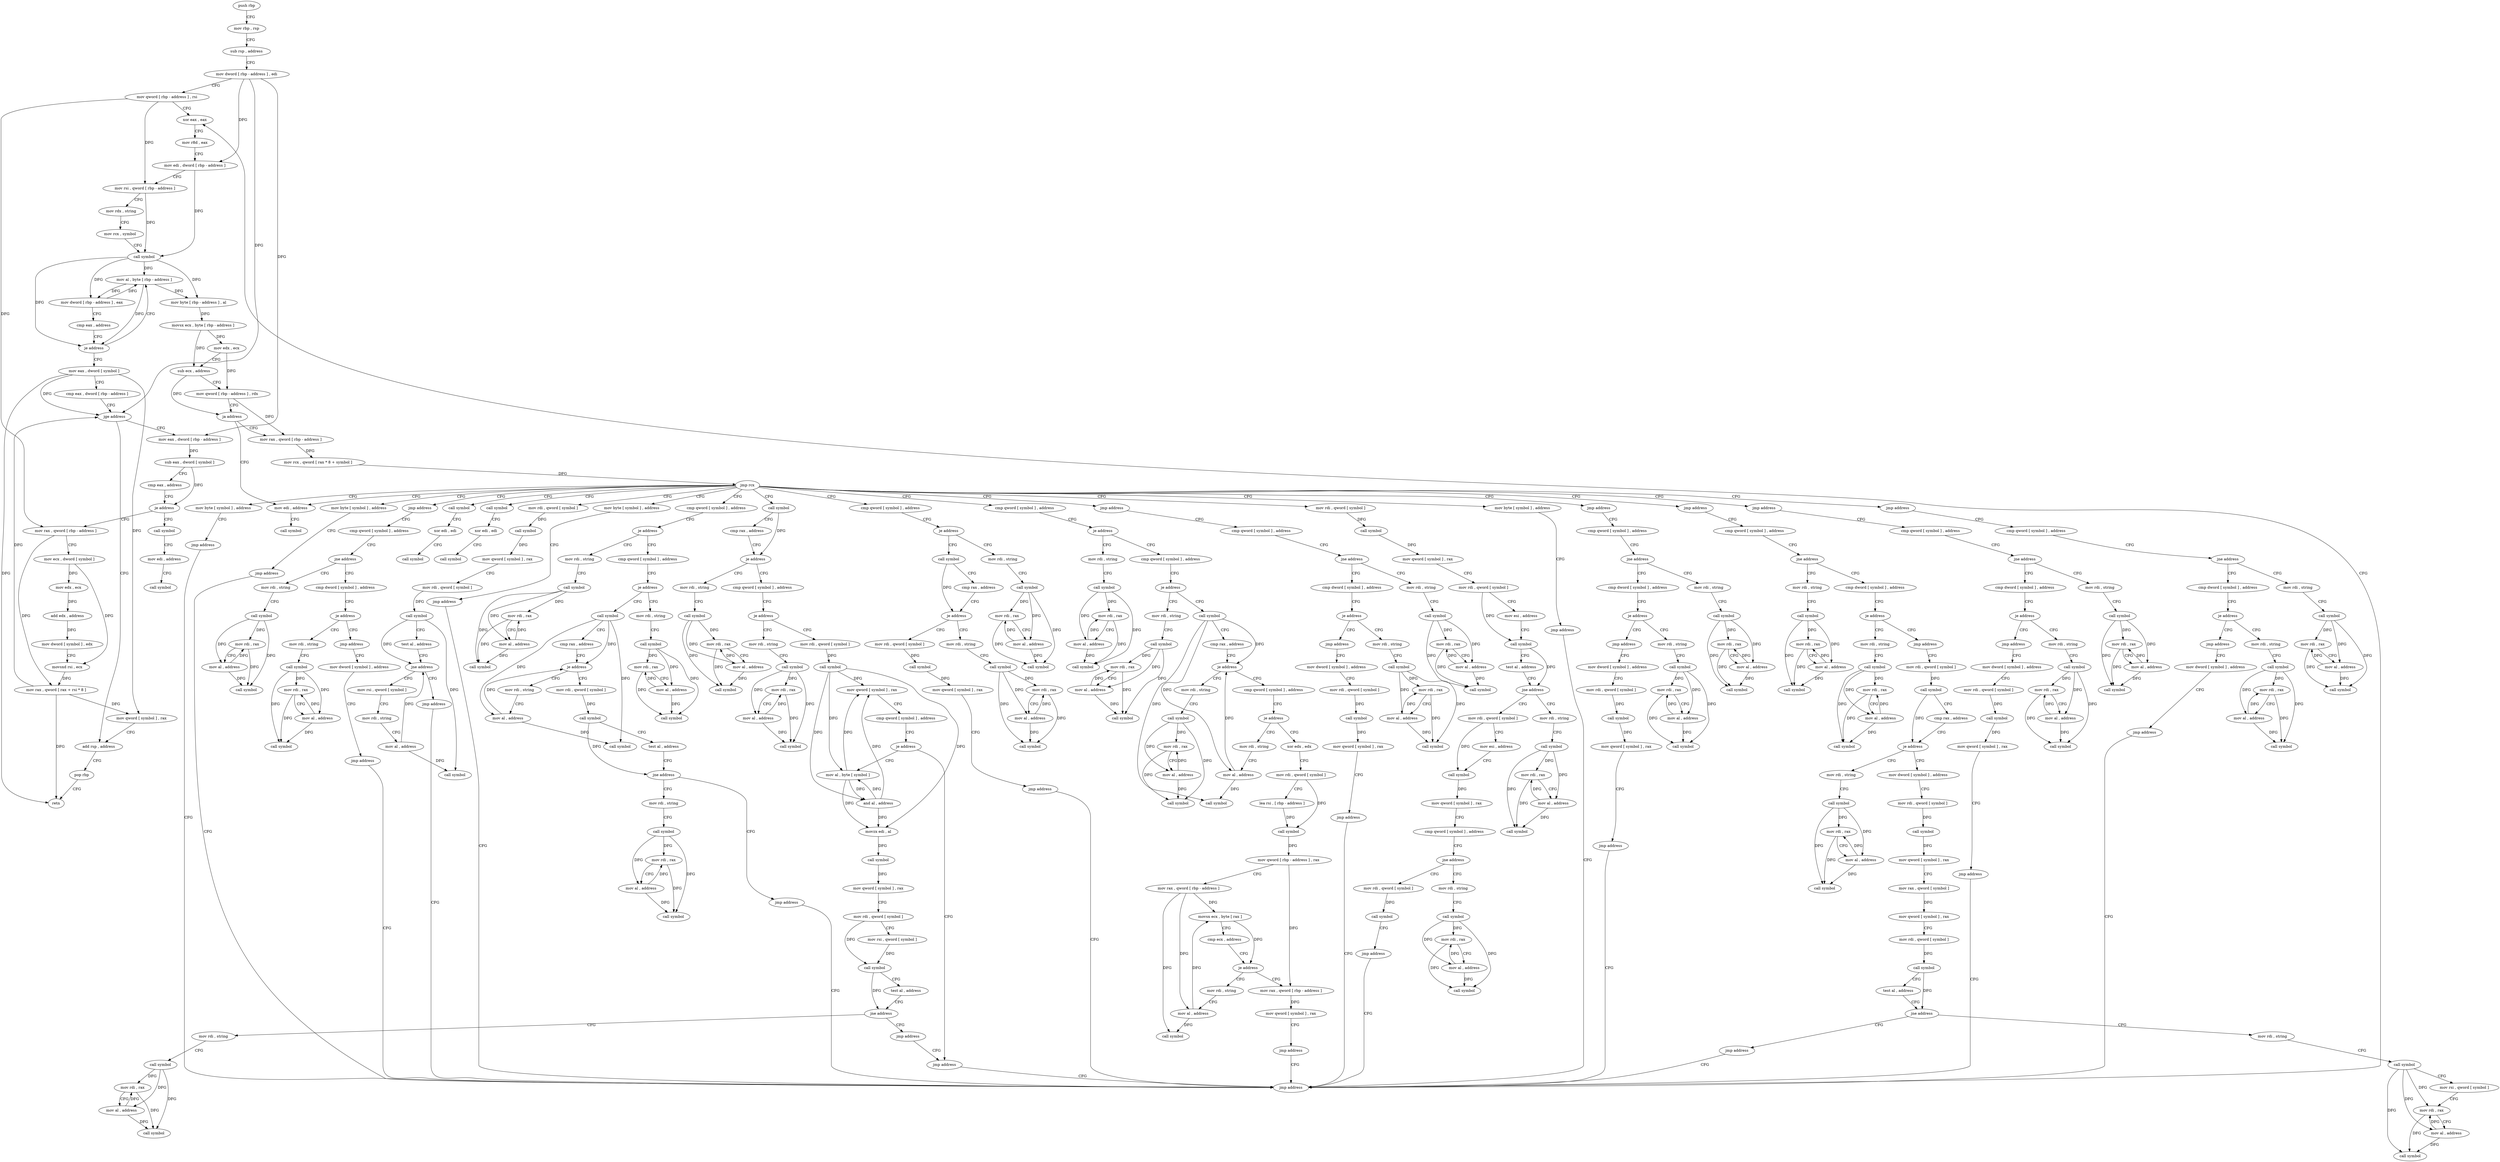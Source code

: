 digraph "func" {
"4217872" [label = "push rbp" ]
"4217873" [label = "mov rbp , rsp" ]
"4217876" [label = "sub rsp , address" ]
"4217880" [label = "mov dword [ rbp - address ] , edi" ]
"4217883" [label = "mov qword [ rbp - address ] , rsi" ]
"4217887" [label = "xor eax , eax" ]
"4219825" [label = "mov eax , dword [ symbol ]" ]
"4219832" [label = "cmp eax , dword [ rbp - address ]" ]
"4219835" [label = "jge address" ]
"4219913" [label = "add rsp , address" ]
"4219841" [label = "mov eax , dword [ rbp - address ]" ]
"4217936" [label = "mov al , byte [ rbp - address ]" ]
"4217939" [label = "mov byte [ rbp - address ] , al" ]
"4217942" [label = "movsx ecx , byte [ rbp - address ]" ]
"4217946" [label = "mov edx , ecx" ]
"4217948" [label = "sub ecx , address" ]
"4217951" [label = "mov qword [ rbp - address ] , rdx" ]
"4217955" [label = "ja address" ]
"4219810" [label = "mov edi , address" ]
"4217961" [label = "mov rax , qword [ rbp - address ]" ]
"4219917" [label = "pop rbp" ]
"4219918" [label = "retn" ]
"4219844" [label = "sub eax , dword [ symbol ]" ]
"4219851" [label = "cmp eax , address" ]
"4219854" [label = "je address" ]
"4219875" [label = "mov rax , qword [ rbp - address ]" ]
"4219860" [label = "call symbol" ]
"4219815" [label = "call symbol" ]
"4217965" [label = "mov rcx , qword [ rax * 8 + symbol ]" ]
"4217973" [label = "jmp rcx" ]
"4217975" [label = "call symbol" ]
"4217987" [label = "call symbol" ]
"4217999" [label = "mov rdi , qword [ symbol ]" ]
"4218071" [label = "call symbol" ]
"4218276" [label = "cmp qword [ symbol ] , address" ]
"4218439" [label = "cmp qword [ symbol ] , address" ]
"4218664" [label = "cmp qword [ symbol ] , address" ]
"4218770" [label = "mov byte [ symbol ] , address" ]
"4218783" [label = "mov byte [ symbol ] , address" ]
"4218796" [label = "mov byte [ symbol ] , address" ]
"4218809" [label = "mov rdi , qword [ symbol ]" ]
"4218965" [label = "jmp address" ]
"4219091" [label = "jmp address" ]
"4219335" [label = "jmp address" ]
"4219461" [label = "jmp address" ]
"4219587" [label = "jmp address" ]
"4219692" [label = "jmp address" ]
"4219797" [label = "mov byte [ symbol ] , address" ]
"4219879" [label = "mov ecx , dword [ symbol ]" ]
"4219886" [label = "mov edx , ecx" ]
"4219888" [label = "add edx , address" ]
"4219891" [label = "mov dword [ symbol ] , edx" ]
"4219898" [label = "movsxd rsi , ecx" ]
"4219901" [label = "mov rax , qword [ rax + rsi * 8 ]" ]
"4219905" [label = "mov qword [ symbol ] , rax" ]
"4219865" [label = "mov edi , address" ]
"4219870" [label = "call symbol" ]
"4217980" [label = "xor edi , edi" ]
"4217982" [label = "call symbol" ]
"4217992" [label = "xor edi , edi" ]
"4217994" [label = "call symbol" ]
"4218007" [label = "call symbol" ]
"4218012" [label = "mov qword [ symbol ] , rax" ]
"4218020" [label = "mov rdi , qword [ symbol ]" ]
"4218028" [label = "call symbol" ]
"4218033" [label = "test al , address" ]
"4218035" [label = "jne address" ]
"4218066" [label = "jmp address" ]
"4218041" [label = "mov rsi , qword [ symbol ]" ]
"4218076" [label = "cmp rax , address" ]
"4218080" [label = "je address" ]
"4218111" [label = "cmp qword [ symbol ] , address" ]
"4218086" [label = "mov rdi , string" ]
"4218285" [label = "je address" ]
"4218316" [label = "cmp qword [ symbol ] , address" ]
"4218291" [label = "mov rdi , string" ]
"4218448" [label = "je address" ]
"4218479" [label = "cmp qword [ symbol ] , address" ]
"4218454" [label = "mov rdi , string" ]
"4218673" [label = "je address" ]
"4218704" [label = "call symbol" ]
"4218679" [label = "mov rdi , string" ]
"4218778" [label = "jmp address" ]
"4219820" [label = "jmp address" ]
"4218791" [label = "jmp address" ]
"4218804" [label = "jmp address" ]
"4218817" [label = "call symbol" ]
"4218822" [label = "mov qword [ symbol ] , rax" ]
"4218830" [label = "mov rdi , qword [ symbol ]" ]
"4218838" [label = "mov esi , address" ]
"4218843" [label = "call symbol" ]
"4218848" [label = "test al , address" ]
"4218850" [label = "jne address" ]
"4218881" [label = "mov rdi , qword [ symbol ]" ]
"4218856" [label = "mov rdi , string" ]
"4218970" [label = "cmp qword [ symbol ] , address" ]
"4219096" [label = "cmp qword [ symbol ] , address" ]
"4219340" [label = "cmp qword [ symbol ] , address" ]
"4219466" [label = "cmp qword [ symbol ] , address" ]
"4219592" [label = "cmp qword [ symbol ] , address" ]
"4219697" [label = "cmp qword [ symbol ] , address" ]
"4219805" [label = "jmp address" ]
"4218049" [label = "mov rdi , string" ]
"4218059" [label = "mov al , address" ]
"4218061" [label = "call symbol" ]
"4218120" [label = "je address" ]
"4218151" [label = "mov rdi , qword [ symbol ]" ]
"4218126" [label = "mov rdi , string" ]
"4218096" [label = "call symbol" ]
"4218101" [label = "mov rdi , rax" ]
"4218104" [label = "mov al , address" ]
"4218106" [label = "call symbol" ]
"4218325" [label = "je address" ]
"4218356" [label = "call symbol" ]
"4218331" [label = "mov rdi , string" ]
"4218301" [label = "call symbol" ]
"4218306" [label = "mov rdi , rax" ]
"4218309" [label = "mov al , address" ]
"4218311" [label = "call symbol" ]
"4218488" [label = "je address" ]
"4218519" [label = "call symbol" ]
"4218494" [label = "mov rdi , string" ]
"4218464" [label = "call symbol" ]
"4218469" [label = "mov rdi , rax" ]
"4218472" [label = "mov al , address" ]
"4218474" [label = "call symbol" ]
"4218709" [label = "cmp rax , address" ]
"4218713" [label = "je address" ]
"4218744" [label = "mov rdi , qword [ symbol ]" ]
"4218719" [label = "mov rdi , string" ]
"4218689" [label = "call symbol" ]
"4218694" [label = "mov rdi , rax" ]
"4218697" [label = "mov al , address" ]
"4218699" [label = "call symbol" ]
"4218889" [label = "mov esi , address" ]
"4218894" [label = "call symbol" ]
"4218899" [label = "mov qword [ symbol ] , rax" ]
"4218907" [label = "cmp qword [ symbol ] , address" ]
"4218916" [label = "jne address" ]
"4218947" [label = "mov rdi , qword [ symbol ]" ]
"4218922" [label = "mov rdi , string" ]
"4218866" [label = "call symbol" ]
"4218871" [label = "mov rdi , rax" ]
"4218874" [label = "mov al , address" ]
"4218876" [label = "call symbol" ]
"4218979" [label = "jne address" ]
"4219010" [label = "cmp dword [ symbol ] , address" ]
"4218985" [label = "mov rdi , string" ]
"4219105" [label = "jne address" ]
"4219136" [label = "cmp dword [ symbol ] , address" ]
"4219111" [label = "mov rdi , string" ]
"4219349" [label = "jne address" ]
"4219380" [label = "cmp dword [ symbol ] , address" ]
"4219355" [label = "mov rdi , string" ]
"4219475" [label = "jne address" ]
"4219506" [label = "cmp dword [ symbol ] , address" ]
"4219481" [label = "mov rdi , string" ]
"4219601" [label = "jne address" ]
"4219632" [label = "cmp dword [ symbol ] , address" ]
"4219607" [label = "mov rdi , string" ]
"4219706" [label = "jne address" ]
"4219737" [label = "cmp dword [ symbol ] , address" ]
"4219712" [label = "mov rdi , string" ]
"4218159" [label = "call symbol" ]
"4218164" [label = "mov qword [ symbol ] , rax" ]
"4218172" [label = "cmp qword [ symbol ] , address" ]
"4218181" [label = "je address" ]
"4218271" [label = "jmp address" ]
"4218187" [label = "mov al , byte [ symbol ]" ]
"4218136" [label = "call symbol" ]
"4218141" [label = "mov rdi , rax" ]
"4218144" [label = "mov al , address" ]
"4218146" [label = "call symbol" ]
"4218361" [label = "cmp rax , address" ]
"4218365" [label = "je address" ]
"4218388" [label = "mov rdi , qword [ symbol ]" ]
"4218371" [label = "mov rdi , string" ]
"4218341" [label = "call symbol" ]
"4218346" [label = "mov rdi , rax" ]
"4218349" [label = "mov al , address" ]
"4218351" [label = "call symbol" ]
"4218524" [label = "cmp rax , address" ]
"4218528" [label = "je address" ]
"4218559" [label = "cmp qword [ symbol ] , address" ]
"4218534" [label = "mov rdi , string" ]
"4218504" [label = "call symbol" ]
"4218509" [label = "mov rdi , rax" ]
"4218512" [label = "mov al , address" ]
"4218514" [label = "call symbol" ]
"4218752" [label = "call symbol" ]
"4218757" [label = "mov qword [ symbol ] , rax" ]
"4218765" [label = "jmp address" ]
"4218729" [label = "call symbol" ]
"4218734" [label = "mov rdi , rax" ]
"4218737" [label = "mov al , address" ]
"4218739" [label = "call symbol" ]
"4217889" [label = "mov r8d , eax" ]
"4217892" [label = "mov edi , dword [ rbp - address ]" ]
"4217895" [label = "mov rsi , qword [ rbp - address ]" ]
"4217899" [label = "mov rdx , string" ]
"4217909" [label = "mov rcx , symbol" ]
"4217919" [label = "call symbol" ]
"4217924" [label = "mov dword [ rbp - address ] , eax" ]
"4217927" [label = "cmp eax , address" ]
"4217930" [label = "je address" ]
"4218955" [label = "call symbol" ]
"4218960" [label = "jmp address" ]
"4218932" [label = "call symbol" ]
"4218937" [label = "mov rdi , rax" ]
"4218940" [label = "mov al , address" ]
"4218942" [label = "call symbol" ]
"4219018" [label = "je address" ]
"4219049" [label = "jmp address" ]
"4219024" [label = "mov rdi , string" ]
"4218995" [label = "call symbol" ]
"4219000" [label = "mov rdi , rax" ]
"4219003" [label = "mov al , address" ]
"4219005" [label = "call symbol" ]
"4219144" [label = "je address" ]
"4219175" [label = "jmp address" ]
"4219150" [label = "mov rdi , string" ]
"4219121" [label = "call symbol" ]
"4219126" [label = "mov rdi , rax" ]
"4219129" [label = "mov al , address" ]
"4219131" [label = "call symbol" ]
"4219388" [label = "je address" ]
"4219419" [label = "jmp address" ]
"4219394" [label = "mov rdi , string" ]
"4219365" [label = "call symbol" ]
"4219370" [label = "mov rdi , rax" ]
"4219373" [label = "mov al , address" ]
"4219375" [label = "call symbol" ]
"4219514" [label = "je address" ]
"4219545" [label = "jmp address" ]
"4219520" [label = "mov rdi , string" ]
"4219491" [label = "call symbol" ]
"4219496" [label = "mov rdi , rax" ]
"4219499" [label = "mov al , address" ]
"4219501" [label = "call symbol" ]
"4219640" [label = "je address" ]
"4219671" [label = "jmp address" ]
"4219646" [label = "mov rdi , string" ]
"4219617" [label = "call symbol" ]
"4219622" [label = "mov rdi , rax" ]
"4219625" [label = "mov al , address" ]
"4219627" [label = "call symbol" ]
"4219745" [label = "je address" ]
"4219776" [label = "jmp address" ]
"4219751" [label = "mov rdi , string" ]
"4219722" [label = "call symbol" ]
"4219727" [label = "mov rdi , rax" ]
"4219730" [label = "mov al , address" ]
"4219732" [label = "call symbol" ]
"4218194" [label = "and al , address" ]
"4218196" [label = "movzx edi , al" ]
"4218199" [label = "call symbol" ]
"4218204" [label = "mov qword [ symbol ] , rax" ]
"4218212" [label = "mov rdi , qword [ symbol ]" ]
"4218220" [label = "mov rsi , qword [ symbol ]" ]
"4218228" [label = "call symbol" ]
"4218233" [label = "test al , address" ]
"4218235" [label = "jne address" ]
"4218266" [label = "jmp address" ]
"4218241" [label = "mov rdi , string" ]
"4218396" [label = "call symbol" ]
"4218401" [label = "test al , address" ]
"4218403" [label = "jne address" ]
"4218434" [label = "jmp address" ]
"4218409" [label = "mov rdi , string" ]
"4218381" [label = "mov al , address" ]
"4218383" [label = "call symbol" ]
"4218568" [label = "je address" ]
"4218591" [label = "xor edx , edx" ]
"4218574" [label = "mov rdi , string" ]
"4218544" [label = "call symbol" ]
"4218549" [label = "mov rdi , rax" ]
"4218552" [label = "mov al , address" ]
"4218554" [label = "call symbol" ]
"4219054" [label = "mov dword [ symbol ] , address" ]
"4219034" [label = "call symbol" ]
"4219039" [label = "mov rdi , rax" ]
"4219042" [label = "mov al , address" ]
"4219044" [label = "call symbol" ]
"4219180" [label = "mov rdi , qword [ symbol ]" ]
"4219160" [label = "call symbol" ]
"4219165" [label = "mov rdi , rax" ]
"4219168" [label = "mov al , address" ]
"4219170" [label = "call symbol" ]
"4219424" [label = "mov dword [ symbol ] , address" ]
"4219404" [label = "call symbol" ]
"4219409" [label = "mov rdi , rax" ]
"4219412" [label = "mov al , address" ]
"4219414" [label = "call symbol" ]
"4219550" [label = "mov dword [ symbol ] , address" ]
"4219530" [label = "call symbol" ]
"4219535" [label = "mov rdi , rax" ]
"4219538" [label = "mov al , address" ]
"4219540" [label = "call symbol" ]
"4219676" [label = "mov dword [ symbol ] , address" ]
"4219656" [label = "call symbol" ]
"4219661" [label = "mov rdi , rax" ]
"4219664" [label = "mov al , address" ]
"4219666" [label = "call symbol" ]
"4219781" [label = "mov dword [ symbol ] , address" ]
"4219761" [label = "call symbol" ]
"4219766" [label = "mov rdi , rax" ]
"4219769" [label = "mov al , address" ]
"4219771" [label = "call symbol" ]
"4218251" [label = "call symbol" ]
"4218256" [label = "mov rdi , rax" ]
"4218259" [label = "mov al , address" ]
"4218261" [label = "call symbol" ]
"4218419" [label = "call symbol" ]
"4218424" [label = "mov rdi , rax" ]
"4218427" [label = "mov al , address" ]
"4218429" [label = "call symbol" ]
"4218593" [label = "mov rdi , qword [ symbol ]" ]
"4218601" [label = "lea rsi , [ rbp - address ]" ]
"4218605" [label = "call symbol" ]
"4218610" [label = "mov qword [ rbp - address ] , rax" ]
"4218614" [label = "mov rax , qword [ rbp - address ]" ]
"4218618" [label = "movsx ecx , byte [ rax ]" ]
"4218621" [label = "cmp ecx , address" ]
"4218624" [label = "je address" ]
"4218647" [label = "mov rax , qword [ rbp - address ]" ]
"4218630" [label = "mov rdi , string" ]
"4218584" [label = "mov al , address" ]
"4218586" [label = "call symbol" ]
"4219065" [label = "mov rdi , qword [ symbol ]" ]
"4219073" [label = "call symbol" ]
"4219078" [label = "mov qword [ symbol ] , rax" ]
"4219086" [label = "jmp address" ]
"4219188" [label = "call symbol" ]
"4219193" [label = "cmp rax , address" ]
"4219197" [label = "je address" ]
"4219228" [label = "mov dword [ symbol ] , address" ]
"4219203" [label = "mov rdi , string" ]
"4219435" [label = "mov rdi , qword [ symbol ]" ]
"4219443" [label = "call symbol" ]
"4219448" [label = "mov qword [ symbol ] , rax" ]
"4219456" [label = "jmp address" ]
"4219561" [label = "mov rdi , qword [ symbol ]" ]
"4219569" [label = "call symbol" ]
"4219574" [label = "mov qword [ symbol ] , rax" ]
"4219582" [label = "jmp address" ]
"4219687" [label = "jmp address" ]
"4219792" [label = "jmp address" ]
"4218651" [label = "mov qword [ symbol ] , rax" ]
"4218659" [label = "jmp address" ]
"4218640" [label = "mov al , address" ]
"4218642" [label = "call symbol" ]
"4219239" [label = "mov rdi , qword [ symbol ]" ]
"4219247" [label = "call symbol" ]
"4219252" [label = "mov qword [ symbol ] , rax" ]
"4219260" [label = "mov rax , qword [ symbol ]" ]
"4219268" [label = "mov qword [ symbol ] , rax" ]
"4219276" [label = "mov rdi , qword [ symbol ]" ]
"4219284" [label = "call symbol" ]
"4219289" [label = "test al , address" ]
"4219291" [label = "jne address" ]
"4219330" [label = "jmp address" ]
"4219297" [label = "mov rdi , string" ]
"4219213" [label = "call symbol" ]
"4219218" [label = "mov rdi , rax" ]
"4219221" [label = "mov al , address" ]
"4219223" [label = "call symbol" ]
"4219307" [label = "call symbol" ]
"4219312" [label = "mov rsi , qword [ symbol ]" ]
"4219320" [label = "mov rdi , rax" ]
"4219323" [label = "mov al , address" ]
"4219325" [label = "call symbol" ]
"4217872" -> "4217873" [ label = "CFG" ]
"4217873" -> "4217876" [ label = "CFG" ]
"4217876" -> "4217880" [ label = "CFG" ]
"4217880" -> "4217883" [ label = "CFG" ]
"4217880" -> "4217892" [ label = "DFG" ]
"4217880" -> "4219835" [ label = "DFG" ]
"4217880" -> "4219841" [ label = "DFG" ]
"4217883" -> "4217887" [ label = "CFG" ]
"4217883" -> "4217895" [ label = "DFG" ]
"4217883" -> "4219875" [ label = "DFG" ]
"4217887" -> "4217889" [ label = "CFG" ]
"4219825" -> "4219832" [ label = "CFG" ]
"4219825" -> "4219835" [ label = "DFG" ]
"4219825" -> "4219918" [ label = "DFG" ]
"4219825" -> "4219905" [ label = "DFG" ]
"4219832" -> "4219835" [ label = "CFG" ]
"4219835" -> "4219913" [ label = "CFG" ]
"4219835" -> "4219841" [ label = "CFG" ]
"4219913" -> "4219917" [ label = "CFG" ]
"4219841" -> "4219844" [ label = "DFG" ]
"4217936" -> "4217939" [ label = "DFG" ]
"4217936" -> "4217924" [ label = "DFG" ]
"4217936" -> "4217930" [ label = "DFG" ]
"4217939" -> "4217942" [ label = "DFG" ]
"4217942" -> "4217946" [ label = "DFG" ]
"4217942" -> "4217948" [ label = "DFG" ]
"4217946" -> "4217948" [ label = "CFG" ]
"4217946" -> "4217951" [ label = "DFG" ]
"4217948" -> "4217951" [ label = "CFG" ]
"4217948" -> "4217955" [ label = "DFG" ]
"4217951" -> "4217955" [ label = "CFG" ]
"4217951" -> "4217961" [ label = "DFG" ]
"4217955" -> "4219810" [ label = "CFG" ]
"4217955" -> "4217961" [ label = "CFG" ]
"4219810" -> "4219815" [ label = "CFG" ]
"4217961" -> "4217965" [ label = "DFG" ]
"4219917" -> "4219918" [ label = "CFG" ]
"4219844" -> "4219851" [ label = "CFG" ]
"4219844" -> "4219854" [ label = "DFG" ]
"4219851" -> "4219854" [ label = "CFG" ]
"4219854" -> "4219875" [ label = "CFG" ]
"4219854" -> "4219860" [ label = "CFG" ]
"4219875" -> "4219879" [ label = "CFG" ]
"4219875" -> "4219901" [ label = "DFG" ]
"4219860" -> "4219865" [ label = "CFG" ]
"4217965" -> "4217973" [ label = "DFG" ]
"4217973" -> "4217975" [ label = "CFG" ]
"4217973" -> "4217987" [ label = "CFG" ]
"4217973" -> "4217999" [ label = "CFG" ]
"4217973" -> "4218071" [ label = "CFG" ]
"4217973" -> "4218276" [ label = "CFG" ]
"4217973" -> "4218439" [ label = "CFG" ]
"4217973" -> "4218664" [ label = "CFG" ]
"4217973" -> "4218770" [ label = "CFG" ]
"4217973" -> "4218783" [ label = "CFG" ]
"4217973" -> "4218796" [ label = "CFG" ]
"4217973" -> "4218809" [ label = "CFG" ]
"4217973" -> "4218965" [ label = "CFG" ]
"4217973" -> "4219091" [ label = "CFG" ]
"4217973" -> "4219335" [ label = "CFG" ]
"4217973" -> "4219461" [ label = "CFG" ]
"4217973" -> "4219587" [ label = "CFG" ]
"4217973" -> "4219692" [ label = "CFG" ]
"4217973" -> "4219797" [ label = "CFG" ]
"4217973" -> "4219810" [ label = "CFG" ]
"4217975" -> "4217980" [ label = "CFG" ]
"4217987" -> "4217992" [ label = "CFG" ]
"4217999" -> "4218007" [ label = "DFG" ]
"4218071" -> "4218076" [ label = "CFG" ]
"4218071" -> "4218080" [ label = "DFG" ]
"4218276" -> "4218285" [ label = "CFG" ]
"4218439" -> "4218448" [ label = "CFG" ]
"4218664" -> "4218673" [ label = "CFG" ]
"4218770" -> "4218778" [ label = "CFG" ]
"4218783" -> "4218791" [ label = "CFG" ]
"4218796" -> "4218804" [ label = "CFG" ]
"4218809" -> "4218817" [ label = "DFG" ]
"4218965" -> "4218970" [ label = "CFG" ]
"4219091" -> "4219096" [ label = "CFG" ]
"4219335" -> "4219340" [ label = "CFG" ]
"4219461" -> "4219466" [ label = "CFG" ]
"4219587" -> "4219592" [ label = "CFG" ]
"4219692" -> "4219697" [ label = "CFG" ]
"4219797" -> "4219805" [ label = "CFG" ]
"4219879" -> "4219886" [ label = "DFG" ]
"4219879" -> "4219898" [ label = "DFG" ]
"4219886" -> "4219888" [ label = "DFG" ]
"4219888" -> "4219891" [ label = "DFG" ]
"4219891" -> "4219898" [ label = "CFG" ]
"4219898" -> "4219901" [ label = "DFG" ]
"4219901" -> "4219905" [ label = "DFG" ]
"4219901" -> "4219835" [ label = "DFG" ]
"4219901" -> "4219918" [ label = "DFG" ]
"4219905" -> "4219913" [ label = "CFG" ]
"4219865" -> "4219870" [ label = "CFG" ]
"4217980" -> "4217982" [ label = "CFG" ]
"4217992" -> "4217994" [ label = "CFG" ]
"4218007" -> "4218012" [ label = "DFG" ]
"4218012" -> "4218020" [ label = "CFG" ]
"4218020" -> "4218028" [ label = "DFG" ]
"4218028" -> "4218033" [ label = "CFG" ]
"4218028" -> "4218035" [ label = "DFG" ]
"4218028" -> "4218061" [ label = "DFG" ]
"4218033" -> "4218035" [ label = "CFG" ]
"4218035" -> "4218066" [ label = "CFG" ]
"4218035" -> "4218041" [ label = "CFG" ]
"4218066" -> "4219820" [ label = "CFG" ]
"4218041" -> "4218049" [ label = "CFG" ]
"4218076" -> "4218080" [ label = "CFG" ]
"4218080" -> "4218111" [ label = "CFG" ]
"4218080" -> "4218086" [ label = "CFG" ]
"4218111" -> "4218120" [ label = "CFG" ]
"4218086" -> "4218096" [ label = "CFG" ]
"4218285" -> "4218316" [ label = "CFG" ]
"4218285" -> "4218291" [ label = "CFG" ]
"4218316" -> "4218325" [ label = "CFG" ]
"4218291" -> "4218301" [ label = "CFG" ]
"4218448" -> "4218479" [ label = "CFG" ]
"4218448" -> "4218454" [ label = "CFG" ]
"4218479" -> "4218488" [ label = "CFG" ]
"4218454" -> "4218464" [ label = "CFG" ]
"4218673" -> "4218704" [ label = "CFG" ]
"4218673" -> "4218679" [ label = "CFG" ]
"4218704" -> "4218709" [ label = "CFG" ]
"4218704" -> "4218713" [ label = "DFG" ]
"4218679" -> "4218689" [ label = "CFG" ]
"4218778" -> "4219820" [ label = "CFG" ]
"4219820" -> "4217887" [ label = "CFG" ]
"4218791" -> "4219820" [ label = "CFG" ]
"4218804" -> "4219820" [ label = "CFG" ]
"4218817" -> "4218822" [ label = "DFG" ]
"4218822" -> "4218830" [ label = "CFG" ]
"4218830" -> "4218838" [ label = "CFG" ]
"4218830" -> "4218843" [ label = "DFG" ]
"4218838" -> "4218843" [ label = "CFG" ]
"4218843" -> "4218848" [ label = "CFG" ]
"4218843" -> "4218850" [ label = "DFG" ]
"4218848" -> "4218850" [ label = "CFG" ]
"4218850" -> "4218881" [ label = "CFG" ]
"4218850" -> "4218856" [ label = "CFG" ]
"4218881" -> "4218889" [ label = "CFG" ]
"4218881" -> "4218894" [ label = "DFG" ]
"4218856" -> "4218866" [ label = "CFG" ]
"4218970" -> "4218979" [ label = "CFG" ]
"4219096" -> "4219105" [ label = "CFG" ]
"4219340" -> "4219349" [ label = "CFG" ]
"4219466" -> "4219475" [ label = "CFG" ]
"4219592" -> "4219601" [ label = "CFG" ]
"4219697" -> "4219706" [ label = "CFG" ]
"4219805" -> "4219820" [ label = "CFG" ]
"4218049" -> "4218059" [ label = "CFG" ]
"4218059" -> "4218061" [ label = "DFG" ]
"4218059" -> "4218035" [ label = "DFG" ]
"4218120" -> "4218151" [ label = "CFG" ]
"4218120" -> "4218126" [ label = "CFG" ]
"4218151" -> "4218159" [ label = "DFG" ]
"4218126" -> "4218136" [ label = "CFG" ]
"4218096" -> "4218101" [ label = "DFG" ]
"4218096" -> "4218104" [ label = "DFG" ]
"4218096" -> "4218106" [ label = "DFG" ]
"4218101" -> "4218104" [ label = "CFG" ]
"4218101" -> "4218106" [ label = "DFG" ]
"4218104" -> "4218106" [ label = "DFG" ]
"4218104" -> "4218101" [ label = "DFG" ]
"4218325" -> "4218356" [ label = "CFG" ]
"4218325" -> "4218331" [ label = "CFG" ]
"4218356" -> "4218361" [ label = "CFG" ]
"4218356" -> "4218365" [ label = "DFG" ]
"4218356" -> "4218381" [ label = "DFG" ]
"4218356" -> "4218383" [ label = "DFG" ]
"4218331" -> "4218341" [ label = "CFG" ]
"4218301" -> "4218306" [ label = "DFG" ]
"4218301" -> "4218309" [ label = "DFG" ]
"4218301" -> "4218311" [ label = "DFG" ]
"4218306" -> "4218309" [ label = "CFG" ]
"4218306" -> "4218311" [ label = "DFG" ]
"4218309" -> "4218311" [ label = "DFG" ]
"4218309" -> "4218306" [ label = "DFG" ]
"4218488" -> "4218519" [ label = "CFG" ]
"4218488" -> "4218494" [ label = "CFG" ]
"4218519" -> "4218524" [ label = "CFG" ]
"4218519" -> "4218528" [ label = "DFG" ]
"4218519" -> "4218584" [ label = "DFG" ]
"4218519" -> "4218586" [ label = "DFG" ]
"4218494" -> "4218504" [ label = "CFG" ]
"4218464" -> "4218469" [ label = "DFG" ]
"4218464" -> "4218472" [ label = "DFG" ]
"4218464" -> "4218474" [ label = "DFG" ]
"4218469" -> "4218472" [ label = "CFG" ]
"4218469" -> "4218474" [ label = "DFG" ]
"4218472" -> "4218474" [ label = "DFG" ]
"4218472" -> "4218469" [ label = "DFG" ]
"4218709" -> "4218713" [ label = "CFG" ]
"4218713" -> "4218744" [ label = "CFG" ]
"4218713" -> "4218719" [ label = "CFG" ]
"4218744" -> "4218752" [ label = "DFG" ]
"4218719" -> "4218729" [ label = "CFG" ]
"4218689" -> "4218694" [ label = "DFG" ]
"4218689" -> "4218697" [ label = "DFG" ]
"4218689" -> "4218699" [ label = "DFG" ]
"4218694" -> "4218697" [ label = "CFG" ]
"4218694" -> "4218699" [ label = "DFG" ]
"4218697" -> "4218699" [ label = "DFG" ]
"4218697" -> "4218694" [ label = "DFG" ]
"4218889" -> "4218894" [ label = "CFG" ]
"4218894" -> "4218899" [ label = "DFG" ]
"4218899" -> "4218907" [ label = "CFG" ]
"4218907" -> "4218916" [ label = "CFG" ]
"4218916" -> "4218947" [ label = "CFG" ]
"4218916" -> "4218922" [ label = "CFG" ]
"4218947" -> "4218955" [ label = "DFG" ]
"4218922" -> "4218932" [ label = "CFG" ]
"4218866" -> "4218871" [ label = "DFG" ]
"4218866" -> "4218874" [ label = "DFG" ]
"4218866" -> "4218876" [ label = "DFG" ]
"4218871" -> "4218874" [ label = "CFG" ]
"4218871" -> "4218876" [ label = "DFG" ]
"4218874" -> "4218876" [ label = "DFG" ]
"4218874" -> "4218871" [ label = "DFG" ]
"4218979" -> "4219010" [ label = "CFG" ]
"4218979" -> "4218985" [ label = "CFG" ]
"4219010" -> "4219018" [ label = "CFG" ]
"4218985" -> "4218995" [ label = "CFG" ]
"4219105" -> "4219136" [ label = "CFG" ]
"4219105" -> "4219111" [ label = "CFG" ]
"4219136" -> "4219144" [ label = "CFG" ]
"4219111" -> "4219121" [ label = "CFG" ]
"4219349" -> "4219380" [ label = "CFG" ]
"4219349" -> "4219355" [ label = "CFG" ]
"4219380" -> "4219388" [ label = "CFG" ]
"4219355" -> "4219365" [ label = "CFG" ]
"4219475" -> "4219506" [ label = "CFG" ]
"4219475" -> "4219481" [ label = "CFG" ]
"4219506" -> "4219514" [ label = "CFG" ]
"4219481" -> "4219491" [ label = "CFG" ]
"4219601" -> "4219632" [ label = "CFG" ]
"4219601" -> "4219607" [ label = "CFG" ]
"4219632" -> "4219640" [ label = "CFG" ]
"4219607" -> "4219617" [ label = "CFG" ]
"4219706" -> "4219737" [ label = "CFG" ]
"4219706" -> "4219712" [ label = "CFG" ]
"4219737" -> "4219745" [ label = "CFG" ]
"4219712" -> "4219722" [ label = "CFG" ]
"4218159" -> "4218164" [ label = "DFG" ]
"4218159" -> "4218187" [ label = "DFG" ]
"4218159" -> "4218194" [ label = "DFG" ]
"4218159" -> "4218196" [ label = "DFG" ]
"4218164" -> "4218172" [ label = "CFG" ]
"4218172" -> "4218181" [ label = "CFG" ]
"4218181" -> "4218271" [ label = "CFG" ]
"4218181" -> "4218187" [ label = "CFG" ]
"4218271" -> "4219820" [ label = "CFG" ]
"4218187" -> "4218194" [ label = "DFG" ]
"4218187" -> "4218164" [ label = "DFG" ]
"4218187" -> "4218196" [ label = "DFG" ]
"4218136" -> "4218141" [ label = "DFG" ]
"4218136" -> "4218144" [ label = "DFG" ]
"4218136" -> "4218146" [ label = "DFG" ]
"4218141" -> "4218144" [ label = "CFG" ]
"4218141" -> "4218146" [ label = "DFG" ]
"4218144" -> "4218146" [ label = "DFG" ]
"4218144" -> "4218141" [ label = "DFG" ]
"4218361" -> "4218365" [ label = "CFG" ]
"4218365" -> "4218388" [ label = "CFG" ]
"4218365" -> "4218371" [ label = "CFG" ]
"4218388" -> "4218396" [ label = "DFG" ]
"4218371" -> "4218381" [ label = "CFG" ]
"4218341" -> "4218346" [ label = "DFG" ]
"4218341" -> "4218349" [ label = "DFG" ]
"4218341" -> "4218351" [ label = "DFG" ]
"4218346" -> "4218349" [ label = "CFG" ]
"4218346" -> "4218351" [ label = "DFG" ]
"4218349" -> "4218351" [ label = "DFG" ]
"4218349" -> "4218346" [ label = "DFG" ]
"4218524" -> "4218528" [ label = "CFG" ]
"4218528" -> "4218559" [ label = "CFG" ]
"4218528" -> "4218534" [ label = "CFG" ]
"4218559" -> "4218568" [ label = "CFG" ]
"4218534" -> "4218544" [ label = "CFG" ]
"4218504" -> "4218509" [ label = "DFG" ]
"4218504" -> "4218512" [ label = "DFG" ]
"4218504" -> "4218514" [ label = "DFG" ]
"4218509" -> "4218512" [ label = "CFG" ]
"4218509" -> "4218514" [ label = "DFG" ]
"4218512" -> "4218514" [ label = "DFG" ]
"4218512" -> "4218509" [ label = "DFG" ]
"4218752" -> "4218757" [ label = "DFG" ]
"4218757" -> "4218765" [ label = "CFG" ]
"4218765" -> "4219820" [ label = "CFG" ]
"4218729" -> "4218734" [ label = "DFG" ]
"4218729" -> "4218737" [ label = "DFG" ]
"4218729" -> "4218739" [ label = "DFG" ]
"4218734" -> "4218737" [ label = "CFG" ]
"4218734" -> "4218739" [ label = "DFG" ]
"4218737" -> "4218739" [ label = "DFG" ]
"4218737" -> "4218734" [ label = "DFG" ]
"4217889" -> "4217892" [ label = "CFG" ]
"4217892" -> "4217895" [ label = "CFG" ]
"4217892" -> "4217919" [ label = "DFG" ]
"4217895" -> "4217899" [ label = "CFG" ]
"4217895" -> "4217919" [ label = "DFG" ]
"4217899" -> "4217909" [ label = "CFG" ]
"4217909" -> "4217919" [ label = "CFG" ]
"4217919" -> "4217924" [ label = "DFG" ]
"4217919" -> "4217930" [ label = "DFG" ]
"4217919" -> "4217936" [ label = "DFG" ]
"4217919" -> "4217939" [ label = "DFG" ]
"4217924" -> "4217927" [ label = "CFG" ]
"4217924" -> "4217936" [ label = "DFG" ]
"4217927" -> "4217930" [ label = "CFG" ]
"4217930" -> "4219825" [ label = "CFG" ]
"4217930" -> "4217936" [ label = "CFG" ]
"4218955" -> "4218960" [ label = "CFG" ]
"4218960" -> "4219820" [ label = "CFG" ]
"4218932" -> "4218937" [ label = "DFG" ]
"4218932" -> "4218940" [ label = "DFG" ]
"4218932" -> "4218942" [ label = "DFG" ]
"4218937" -> "4218940" [ label = "CFG" ]
"4218937" -> "4218942" [ label = "DFG" ]
"4218940" -> "4218942" [ label = "DFG" ]
"4218940" -> "4218937" [ label = "DFG" ]
"4219018" -> "4219049" [ label = "CFG" ]
"4219018" -> "4219024" [ label = "CFG" ]
"4219049" -> "4219054" [ label = "CFG" ]
"4219024" -> "4219034" [ label = "CFG" ]
"4218995" -> "4219000" [ label = "DFG" ]
"4218995" -> "4219003" [ label = "DFG" ]
"4218995" -> "4219005" [ label = "DFG" ]
"4219000" -> "4219003" [ label = "CFG" ]
"4219000" -> "4219005" [ label = "DFG" ]
"4219003" -> "4219005" [ label = "DFG" ]
"4219003" -> "4219000" [ label = "DFG" ]
"4219144" -> "4219175" [ label = "CFG" ]
"4219144" -> "4219150" [ label = "CFG" ]
"4219175" -> "4219180" [ label = "CFG" ]
"4219150" -> "4219160" [ label = "CFG" ]
"4219121" -> "4219126" [ label = "DFG" ]
"4219121" -> "4219129" [ label = "DFG" ]
"4219121" -> "4219131" [ label = "DFG" ]
"4219126" -> "4219129" [ label = "CFG" ]
"4219126" -> "4219131" [ label = "DFG" ]
"4219129" -> "4219131" [ label = "DFG" ]
"4219129" -> "4219126" [ label = "DFG" ]
"4219388" -> "4219419" [ label = "CFG" ]
"4219388" -> "4219394" [ label = "CFG" ]
"4219419" -> "4219424" [ label = "CFG" ]
"4219394" -> "4219404" [ label = "CFG" ]
"4219365" -> "4219370" [ label = "DFG" ]
"4219365" -> "4219373" [ label = "DFG" ]
"4219365" -> "4219375" [ label = "DFG" ]
"4219370" -> "4219373" [ label = "CFG" ]
"4219370" -> "4219375" [ label = "DFG" ]
"4219373" -> "4219375" [ label = "DFG" ]
"4219373" -> "4219370" [ label = "DFG" ]
"4219514" -> "4219545" [ label = "CFG" ]
"4219514" -> "4219520" [ label = "CFG" ]
"4219545" -> "4219550" [ label = "CFG" ]
"4219520" -> "4219530" [ label = "CFG" ]
"4219491" -> "4219496" [ label = "DFG" ]
"4219491" -> "4219499" [ label = "DFG" ]
"4219491" -> "4219501" [ label = "DFG" ]
"4219496" -> "4219499" [ label = "CFG" ]
"4219496" -> "4219501" [ label = "DFG" ]
"4219499" -> "4219501" [ label = "DFG" ]
"4219499" -> "4219496" [ label = "DFG" ]
"4219640" -> "4219671" [ label = "CFG" ]
"4219640" -> "4219646" [ label = "CFG" ]
"4219671" -> "4219676" [ label = "CFG" ]
"4219646" -> "4219656" [ label = "CFG" ]
"4219617" -> "4219622" [ label = "DFG" ]
"4219617" -> "4219625" [ label = "DFG" ]
"4219617" -> "4219627" [ label = "DFG" ]
"4219622" -> "4219625" [ label = "CFG" ]
"4219622" -> "4219627" [ label = "DFG" ]
"4219625" -> "4219627" [ label = "DFG" ]
"4219625" -> "4219622" [ label = "DFG" ]
"4219745" -> "4219776" [ label = "CFG" ]
"4219745" -> "4219751" [ label = "CFG" ]
"4219776" -> "4219781" [ label = "CFG" ]
"4219751" -> "4219761" [ label = "CFG" ]
"4219722" -> "4219727" [ label = "DFG" ]
"4219722" -> "4219730" [ label = "DFG" ]
"4219722" -> "4219732" [ label = "DFG" ]
"4219727" -> "4219730" [ label = "CFG" ]
"4219727" -> "4219732" [ label = "DFG" ]
"4219730" -> "4219732" [ label = "DFG" ]
"4219730" -> "4219727" [ label = "DFG" ]
"4218194" -> "4218196" [ label = "DFG" ]
"4218194" -> "4218164" [ label = "DFG" ]
"4218194" -> "4218187" [ label = "DFG" ]
"4218196" -> "4218199" [ label = "DFG" ]
"4218199" -> "4218204" [ label = "DFG" ]
"4218204" -> "4218212" [ label = "CFG" ]
"4218212" -> "4218220" [ label = "CFG" ]
"4218212" -> "4218228" [ label = "DFG" ]
"4218220" -> "4218228" [ label = "DFG" ]
"4218228" -> "4218233" [ label = "CFG" ]
"4218228" -> "4218235" [ label = "DFG" ]
"4218233" -> "4218235" [ label = "CFG" ]
"4218235" -> "4218266" [ label = "CFG" ]
"4218235" -> "4218241" [ label = "CFG" ]
"4218266" -> "4218271" [ label = "CFG" ]
"4218241" -> "4218251" [ label = "CFG" ]
"4218396" -> "4218401" [ label = "CFG" ]
"4218396" -> "4218403" [ label = "DFG" ]
"4218401" -> "4218403" [ label = "CFG" ]
"4218403" -> "4218434" [ label = "CFG" ]
"4218403" -> "4218409" [ label = "CFG" ]
"4218434" -> "4219820" [ label = "CFG" ]
"4218409" -> "4218419" [ label = "CFG" ]
"4218381" -> "4218383" [ label = "DFG" ]
"4218381" -> "4218365" [ label = "DFG" ]
"4218568" -> "4218591" [ label = "CFG" ]
"4218568" -> "4218574" [ label = "CFG" ]
"4218591" -> "4218593" [ label = "CFG" ]
"4218574" -> "4218584" [ label = "CFG" ]
"4218544" -> "4218549" [ label = "DFG" ]
"4218544" -> "4218552" [ label = "DFG" ]
"4218544" -> "4218554" [ label = "DFG" ]
"4218549" -> "4218552" [ label = "CFG" ]
"4218549" -> "4218554" [ label = "DFG" ]
"4218552" -> "4218554" [ label = "DFG" ]
"4218552" -> "4218549" [ label = "DFG" ]
"4219054" -> "4219065" [ label = "CFG" ]
"4219034" -> "4219039" [ label = "DFG" ]
"4219034" -> "4219042" [ label = "DFG" ]
"4219034" -> "4219044" [ label = "DFG" ]
"4219039" -> "4219042" [ label = "CFG" ]
"4219039" -> "4219044" [ label = "DFG" ]
"4219042" -> "4219044" [ label = "DFG" ]
"4219042" -> "4219039" [ label = "DFG" ]
"4219180" -> "4219188" [ label = "DFG" ]
"4219160" -> "4219165" [ label = "DFG" ]
"4219160" -> "4219168" [ label = "DFG" ]
"4219160" -> "4219170" [ label = "DFG" ]
"4219165" -> "4219168" [ label = "CFG" ]
"4219165" -> "4219170" [ label = "DFG" ]
"4219168" -> "4219170" [ label = "DFG" ]
"4219168" -> "4219165" [ label = "DFG" ]
"4219424" -> "4219435" [ label = "CFG" ]
"4219404" -> "4219409" [ label = "DFG" ]
"4219404" -> "4219412" [ label = "DFG" ]
"4219404" -> "4219414" [ label = "DFG" ]
"4219409" -> "4219412" [ label = "CFG" ]
"4219409" -> "4219414" [ label = "DFG" ]
"4219412" -> "4219414" [ label = "DFG" ]
"4219412" -> "4219409" [ label = "DFG" ]
"4219550" -> "4219561" [ label = "CFG" ]
"4219530" -> "4219535" [ label = "DFG" ]
"4219530" -> "4219538" [ label = "DFG" ]
"4219530" -> "4219540" [ label = "DFG" ]
"4219535" -> "4219538" [ label = "CFG" ]
"4219535" -> "4219540" [ label = "DFG" ]
"4219538" -> "4219540" [ label = "DFG" ]
"4219538" -> "4219535" [ label = "DFG" ]
"4219676" -> "4219687" [ label = "CFG" ]
"4219656" -> "4219661" [ label = "DFG" ]
"4219656" -> "4219664" [ label = "DFG" ]
"4219656" -> "4219666" [ label = "DFG" ]
"4219661" -> "4219664" [ label = "CFG" ]
"4219661" -> "4219666" [ label = "DFG" ]
"4219664" -> "4219666" [ label = "DFG" ]
"4219664" -> "4219661" [ label = "DFG" ]
"4219781" -> "4219792" [ label = "CFG" ]
"4219761" -> "4219766" [ label = "DFG" ]
"4219761" -> "4219769" [ label = "DFG" ]
"4219761" -> "4219771" [ label = "DFG" ]
"4219766" -> "4219769" [ label = "CFG" ]
"4219766" -> "4219771" [ label = "DFG" ]
"4219769" -> "4219771" [ label = "DFG" ]
"4219769" -> "4219766" [ label = "DFG" ]
"4218251" -> "4218256" [ label = "DFG" ]
"4218251" -> "4218259" [ label = "DFG" ]
"4218251" -> "4218261" [ label = "DFG" ]
"4218256" -> "4218259" [ label = "CFG" ]
"4218256" -> "4218261" [ label = "DFG" ]
"4218259" -> "4218261" [ label = "DFG" ]
"4218259" -> "4218256" [ label = "DFG" ]
"4218419" -> "4218424" [ label = "DFG" ]
"4218419" -> "4218427" [ label = "DFG" ]
"4218419" -> "4218429" [ label = "DFG" ]
"4218424" -> "4218427" [ label = "CFG" ]
"4218424" -> "4218429" [ label = "DFG" ]
"4218427" -> "4218429" [ label = "DFG" ]
"4218427" -> "4218424" [ label = "DFG" ]
"4218593" -> "4218601" [ label = "CFG" ]
"4218593" -> "4218605" [ label = "DFG" ]
"4218601" -> "4218605" [ label = "DFG" ]
"4218605" -> "4218610" [ label = "DFG" ]
"4218610" -> "4218614" [ label = "CFG" ]
"4218610" -> "4218647" [ label = "DFG" ]
"4218614" -> "4218618" [ label = "DFG" ]
"4218614" -> "4218640" [ label = "DFG" ]
"4218614" -> "4218642" [ label = "DFG" ]
"4218618" -> "4218621" [ label = "CFG" ]
"4218618" -> "4218624" [ label = "DFG" ]
"4218621" -> "4218624" [ label = "CFG" ]
"4218624" -> "4218647" [ label = "CFG" ]
"4218624" -> "4218630" [ label = "CFG" ]
"4218647" -> "4218651" [ label = "DFG" ]
"4218630" -> "4218640" [ label = "CFG" ]
"4218584" -> "4218586" [ label = "DFG" ]
"4218584" -> "4218528" [ label = "DFG" ]
"4219065" -> "4219073" [ label = "DFG" ]
"4219073" -> "4219078" [ label = "DFG" ]
"4219078" -> "4219086" [ label = "CFG" ]
"4219086" -> "4219820" [ label = "CFG" ]
"4219188" -> "4219193" [ label = "CFG" ]
"4219188" -> "4219197" [ label = "DFG" ]
"4219193" -> "4219197" [ label = "CFG" ]
"4219197" -> "4219228" [ label = "CFG" ]
"4219197" -> "4219203" [ label = "CFG" ]
"4219228" -> "4219239" [ label = "CFG" ]
"4219203" -> "4219213" [ label = "CFG" ]
"4219435" -> "4219443" [ label = "DFG" ]
"4219443" -> "4219448" [ label = "DFG" ]
"4219448" -> "4219456" [ label = "CFG" ]
"4219456" -> "4219820" [ label = "CFG" ]
"4219561" -> "4219569" [ label = "DFG" ]
"4219569" -> "4219574" [ label = "DFG" ]
"4219574" -> "4219582" [ label = "CFG" ]
"4219582" -> "4219820" [ label = "CFG" ]
"4219687" -> "4219820" [ label = "CFG" ]
"4219792" -> "4219820" [ label = "CFG" ]
"4218651" -> "4218659" [ label = "CFG" ]
"4218659" -> "4219820" [ label = "CFG" ]
"4218640" -> "4218642" [ label = "DFG" ]
"4218640" -> "4218618" [ label = "DFG" ]
"4219239" -> "4219247" [ label = "DFG" ]
"4219247" -> "4219252" [ label = "DFG" ]
"4219252" -> "4219260" [ label = "CFG" ]
"4219260" -> "4219268" [ label = "DFG" ]
"4219268" -> "4219276" [ label = "CFG" ]
"4219276" -> "4219284" [ label = "DFG" ]
"4219284" -> "4219289" [ label = "CFG" ]
"4219284" -> "4219291" [ label = "DFG" ]
"4219289" -> "4219291" [ label = "CFG" ]
"4219291" -> "4219330" [ label = "CFG" ]
"4219291" -> "4219297" [ label = "CFG" ]
"4219330" -> "4219820" [ label = "CFG" ]
"4219297" -> "4219307" [ label = "CFG" ]
"4219213" -> "4219218" [ label = "DFG" ]
"4219213" -> "4219221" [ label = "DFG" ]
"4219213" -> "4219223" [ label = "DFG" ]
"4219218" -> "4219221" [ label = "CFG" ]
"4219218" -> "4219223" [ label = "DFG" ]
"4219221" -> "4219223" [ label = "DFG" ]
"4219221" -> "4219218" [ label = "DFG" ]
"4219307" -> "4219312" [ label = "CFG" ]
"4219307" -> "4219320" [ label = "DFG" ]
"4219307" -> "4219323" [ label = "DFG" ]
"4219307" -> "4219325" [ label = "DFG" ]
"4219312" -> "4219320" [ label = "CFG" ]
"4219320" -> "4219323" [ label = "CFG" ]
"4219320" -> "4219325" [ label = "DFG" ]
"4219323" -> "4219325" [ label = "DFG" ]
"4219323" -> "4219320" [ label = "DFG" ]
}
